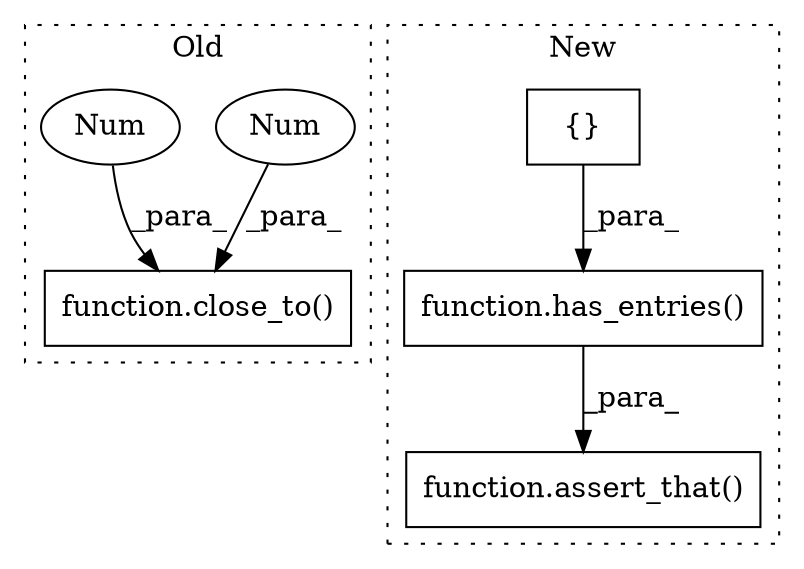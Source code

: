 digraph G {
subgraph cluster0 {
1 [label="function.close_to()" a="75" s="2102,2117" l="9,1" shape="box"];
3 [label="Num" a="76" s="2116" l="1" shape="ellipse"];
6 [label="Num" a="76" s="2111" l="3" shape="ellipse"];
label = "Old";
style="dotted";
}
subgraph cluster1 {
2 [label="function.has_entries()" a="75" s="2031,2076" l="12,1" shape="box"];
4 [label="function.assert_that()" a="75" s="1991,2077" l="12,1" shape="box"];
5 [label="{}" a="95" s="2043,2075" l="1,1" shape="box"];
label = "New";
style="dotted";
}
2 -> 4 [label="_para_"];
3 -> 1 [label="_para_"];
5 -> 2 [label="_para_"];
6 -> 1 [label="_para_"];
}